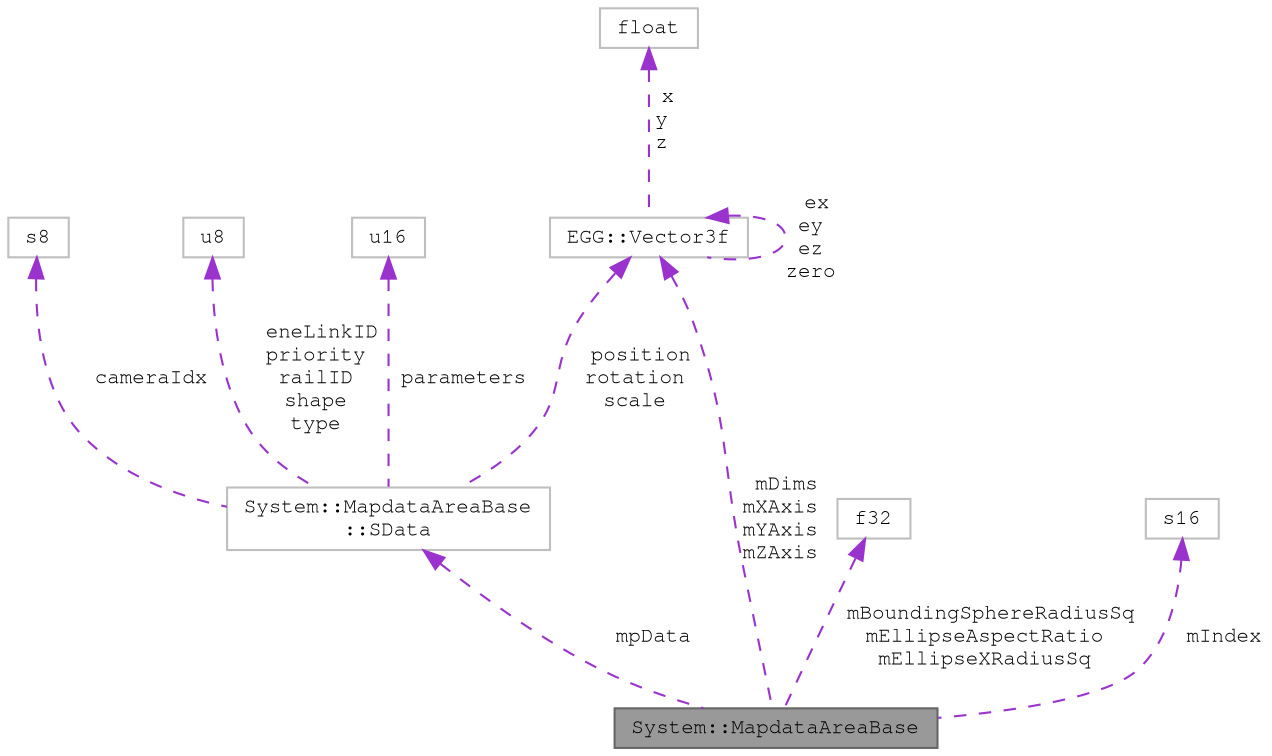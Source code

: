 digraph "System::MapdataAreaBase"
{
 // LATEX_PDF_SIZE
  bgcolor="transparent";
  edge [fontname=FreeMono,fontsize=10,labelfontname=FreeMono,labelfontsize=10];
  node [fontname=FreeMono,fontsize=10,shape=box,height=0.2,width=0.4];
  Node1 [label="System::MapdataAreaBase",height=0.2,width=0.4,color="gray40", fillcolor="grey60", style="filled", fontcolor="black",tooltip=" "];
  Node2 -> Node1 [dir="back",color="darkorchid3",style="dashed",label=" mpData" ];
  Node2 [label="System::MapdataAreaBase\l::SData",height=0.2,width=0.4,color="grey75", fillcolor="white", style="filled",URL="$class_system_1_1_mapdata_area_base.html#struct_system_1_1_mapdata_area_base_1_1_s_data",tooltip=" "];
  Node3 -> Node2 [dir="back",color="darkorchid3",style="dashed",label=" eneLinkID\npriority\nrailID\nshape\ntype" ];
  Node3 [label="u8",height=0.2,width=0.4,color="grey75", fillcolor="white", style="filled",tooltip=" "];
  Node4 -> Node2 [dir="back",color="darkorchid3",style="dashed",label=" cameraIdx" ];
  Node4 [label="s8",height=0.2,width=0.4,color="grey75", fillcolor="white", style="filled",tooltip=" "];
  Node5 -> Node2 [dir="back",color="darkorchid3",style="dashed",label=" position\nrotation\nscale" ];
  Node5 [label="EGG::Vector3f",height=0.2,width=0.4,color="grey75", fillcolor="white", style="filled",URL="$struct_e_g_g_1_1_vector3f.html",tooltip=" "];
  Node6 -> Node5 [dir="back",color="darkorchid3",style="dashed",label=" x\ny\nz" ];
  Node6 [label="float",height=0.2,width=0.4,color="grey75", fillcolor="white", style="filled",tooltip=" "];
  Node5 -> Node5 [dir="back",color="darkorchid3",style="dashed",label=" ex\ney\nez\nzero" ];
  Node7 -> Node2 [dir="back",color="darkorchid3",style="dashed",label=" parameters" ];
  Node7 [label="u16",height=0.2,width=0.4,color="grey75", fillcolor="white", style="filled",URL="$classu16.html",tooltip=" "];
  Node5 -> Node1 [dir="back",color="darkorchid3",style="dashed",label=" mDims\nmXAxis\nmYAxis\nmZAxis" ];
  Node8 -> Node1 [dir="back",color="darkorchid3",style="dashed",label=" mBoundingSphereRadiusSq\nmEllipseAspectRatio\nmEllipseXRadiusSq" ];
  Node8 [label="f32",height=0.2,width=0.4,color="grey75", fillcolor="white", style="filled",tooltip=" "];
  Node9 -> Node1 [dir="back",color="darkorchid3",style="dashed",label=" mIndex" ];
  Node9 [label="s16",height=0.2,width=0.4,color="grey75", fillcolor="white", style="filled",tooltip=" "];
}
